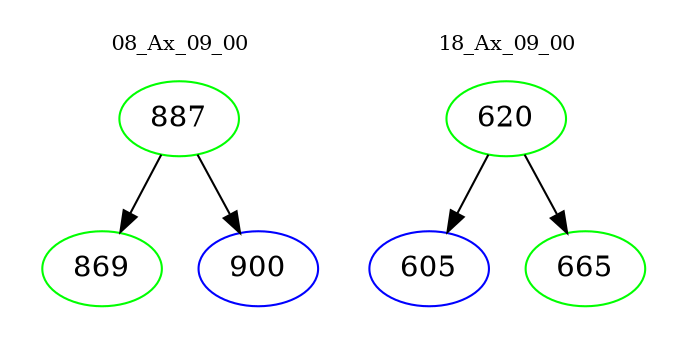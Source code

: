 digraph{
subgraph cluster_0 {
color = white
label = "08_Ax_09_00";
fontsize=10;
T0_887 [label="887", color="green"]
T0_887 -> T0_869 [color="black"]
T0_869 [label="869", color="green"]
T0_887 -> T0_900 [color="black"]
T0_900 [label="900", color="blue"]
}
subgraph cluster_1 {
color = white
label = "18_Ax_09_00";
fontsize=10;
T1_620 [label="620", color="green"]
T1_620 -> T1_605 [color="black"]
T1_605 [label="605", color="blue"]
T1_620 -> T1_665 [color="black"]
T1_665 [label="665", color="green"]
}
}
